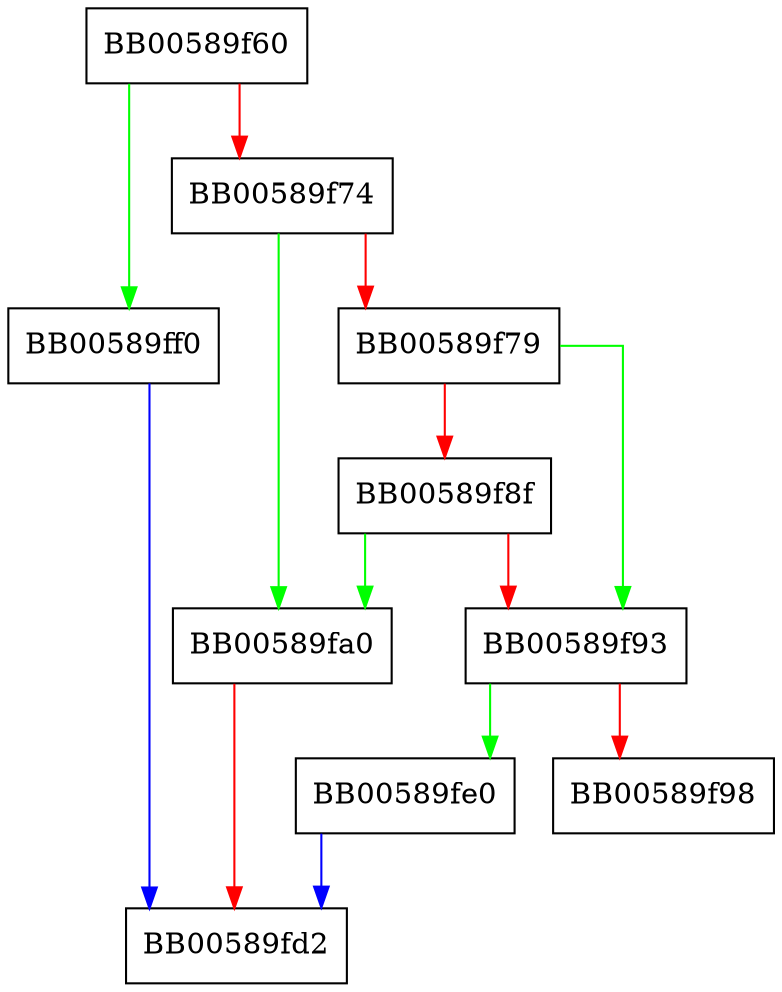 digraph EC_POINT_copy {
  node [shape="box"];
  graph [splines=ortho];
  BB00589f60 -> BB00589ff0 [color="green"];
  BB00589f60 -> BB00589f74 [color="red"];
  BB00589f74 -> BB00589fa0 [color="green"];
  BB00589f74 -> BB00589f79 [color="red"];
  BB00589f79 -> BB00589f93 [color="green"];
  BB00589f79 -> BB00589f8f [color="red"];
  BB00589f8f -> BB00589fa0 [color="green"];
  BB00589f8f -> BB00589f93 [color="red"];
  BB00589f93 -> BB00589fe0 [color="green"];
  BB00589f93 -> BB00589f98 [color="red"];
  BB00589fa0 -> BB00589fd2 [color="red"];
  BB00589fe0 -> BB00589fd2 [color="blue"];
  BB00589ff0 -> BB00589fd2 [color="blue"];
}